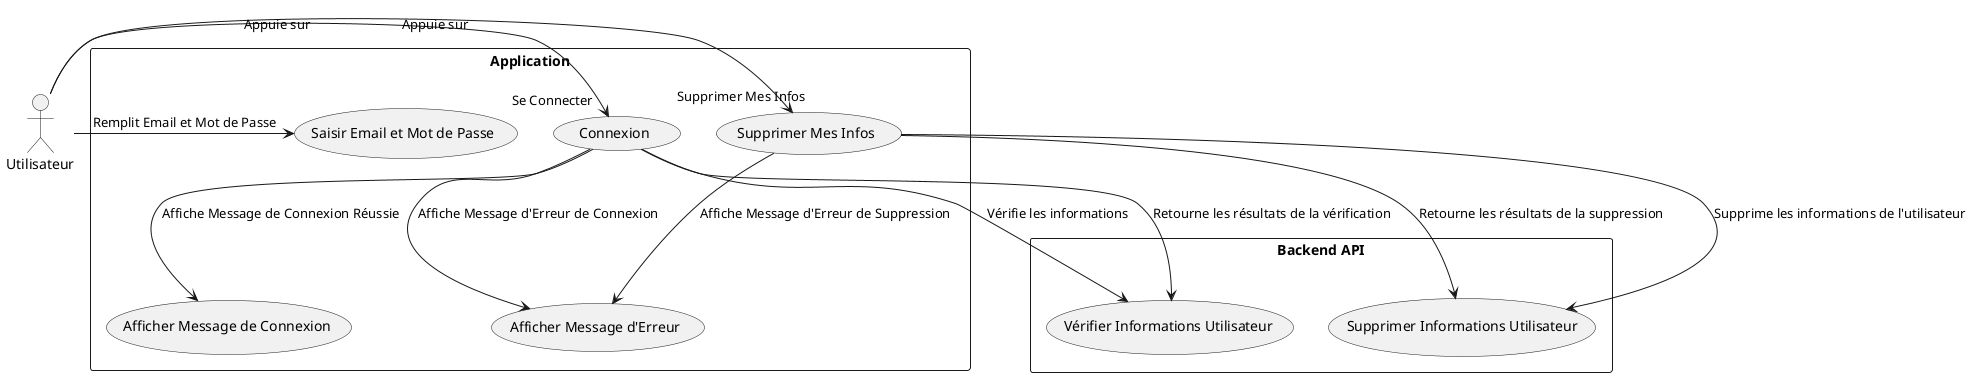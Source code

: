 @startuml eric 
actor Utilisateur

rectangle "Application" {
    usecase "Saisir Email et Mot de Passe" as UC1
    usecase "Connexion" as UC2
    usecase "Supprimer Mes Infos" as UC3
    usecase "Afficher Message de Connexion" as UC4
    usecase "Afficher Message d'Erreur" as UC5
}

rectangle "Backend API" {
    usecase "Vérifier Informations Utilisateur" as UC6
    usecase "Supprimer Informations Utilisateur" as UC7
}

Utilisateur -> UC1 : Remplit Email et Mot de Passe
Utilisateur -> UC2 : Appuie sur "Se Connecter"
Utilisateur -> UC3 : Appuie sur "Supprimer Mes Infos"

UC2 --> UC6 : Vérifie les informations
UC6 <-- UC2 : Retourne les résultats de la vérification

UC3 --> UC7 : Supprime les informations de l'utilisateur
UC7 <-- UC3 : Retourne les résultats de la suppression

UC2 --> UC4 : Affiche Message de Connexion Réussie
UC2 --> UC5 : Affiche Message d'Erreur de Connexion
UC3 --> UC5 : Affiche Message d'Erreur de Suppression
@enduml
